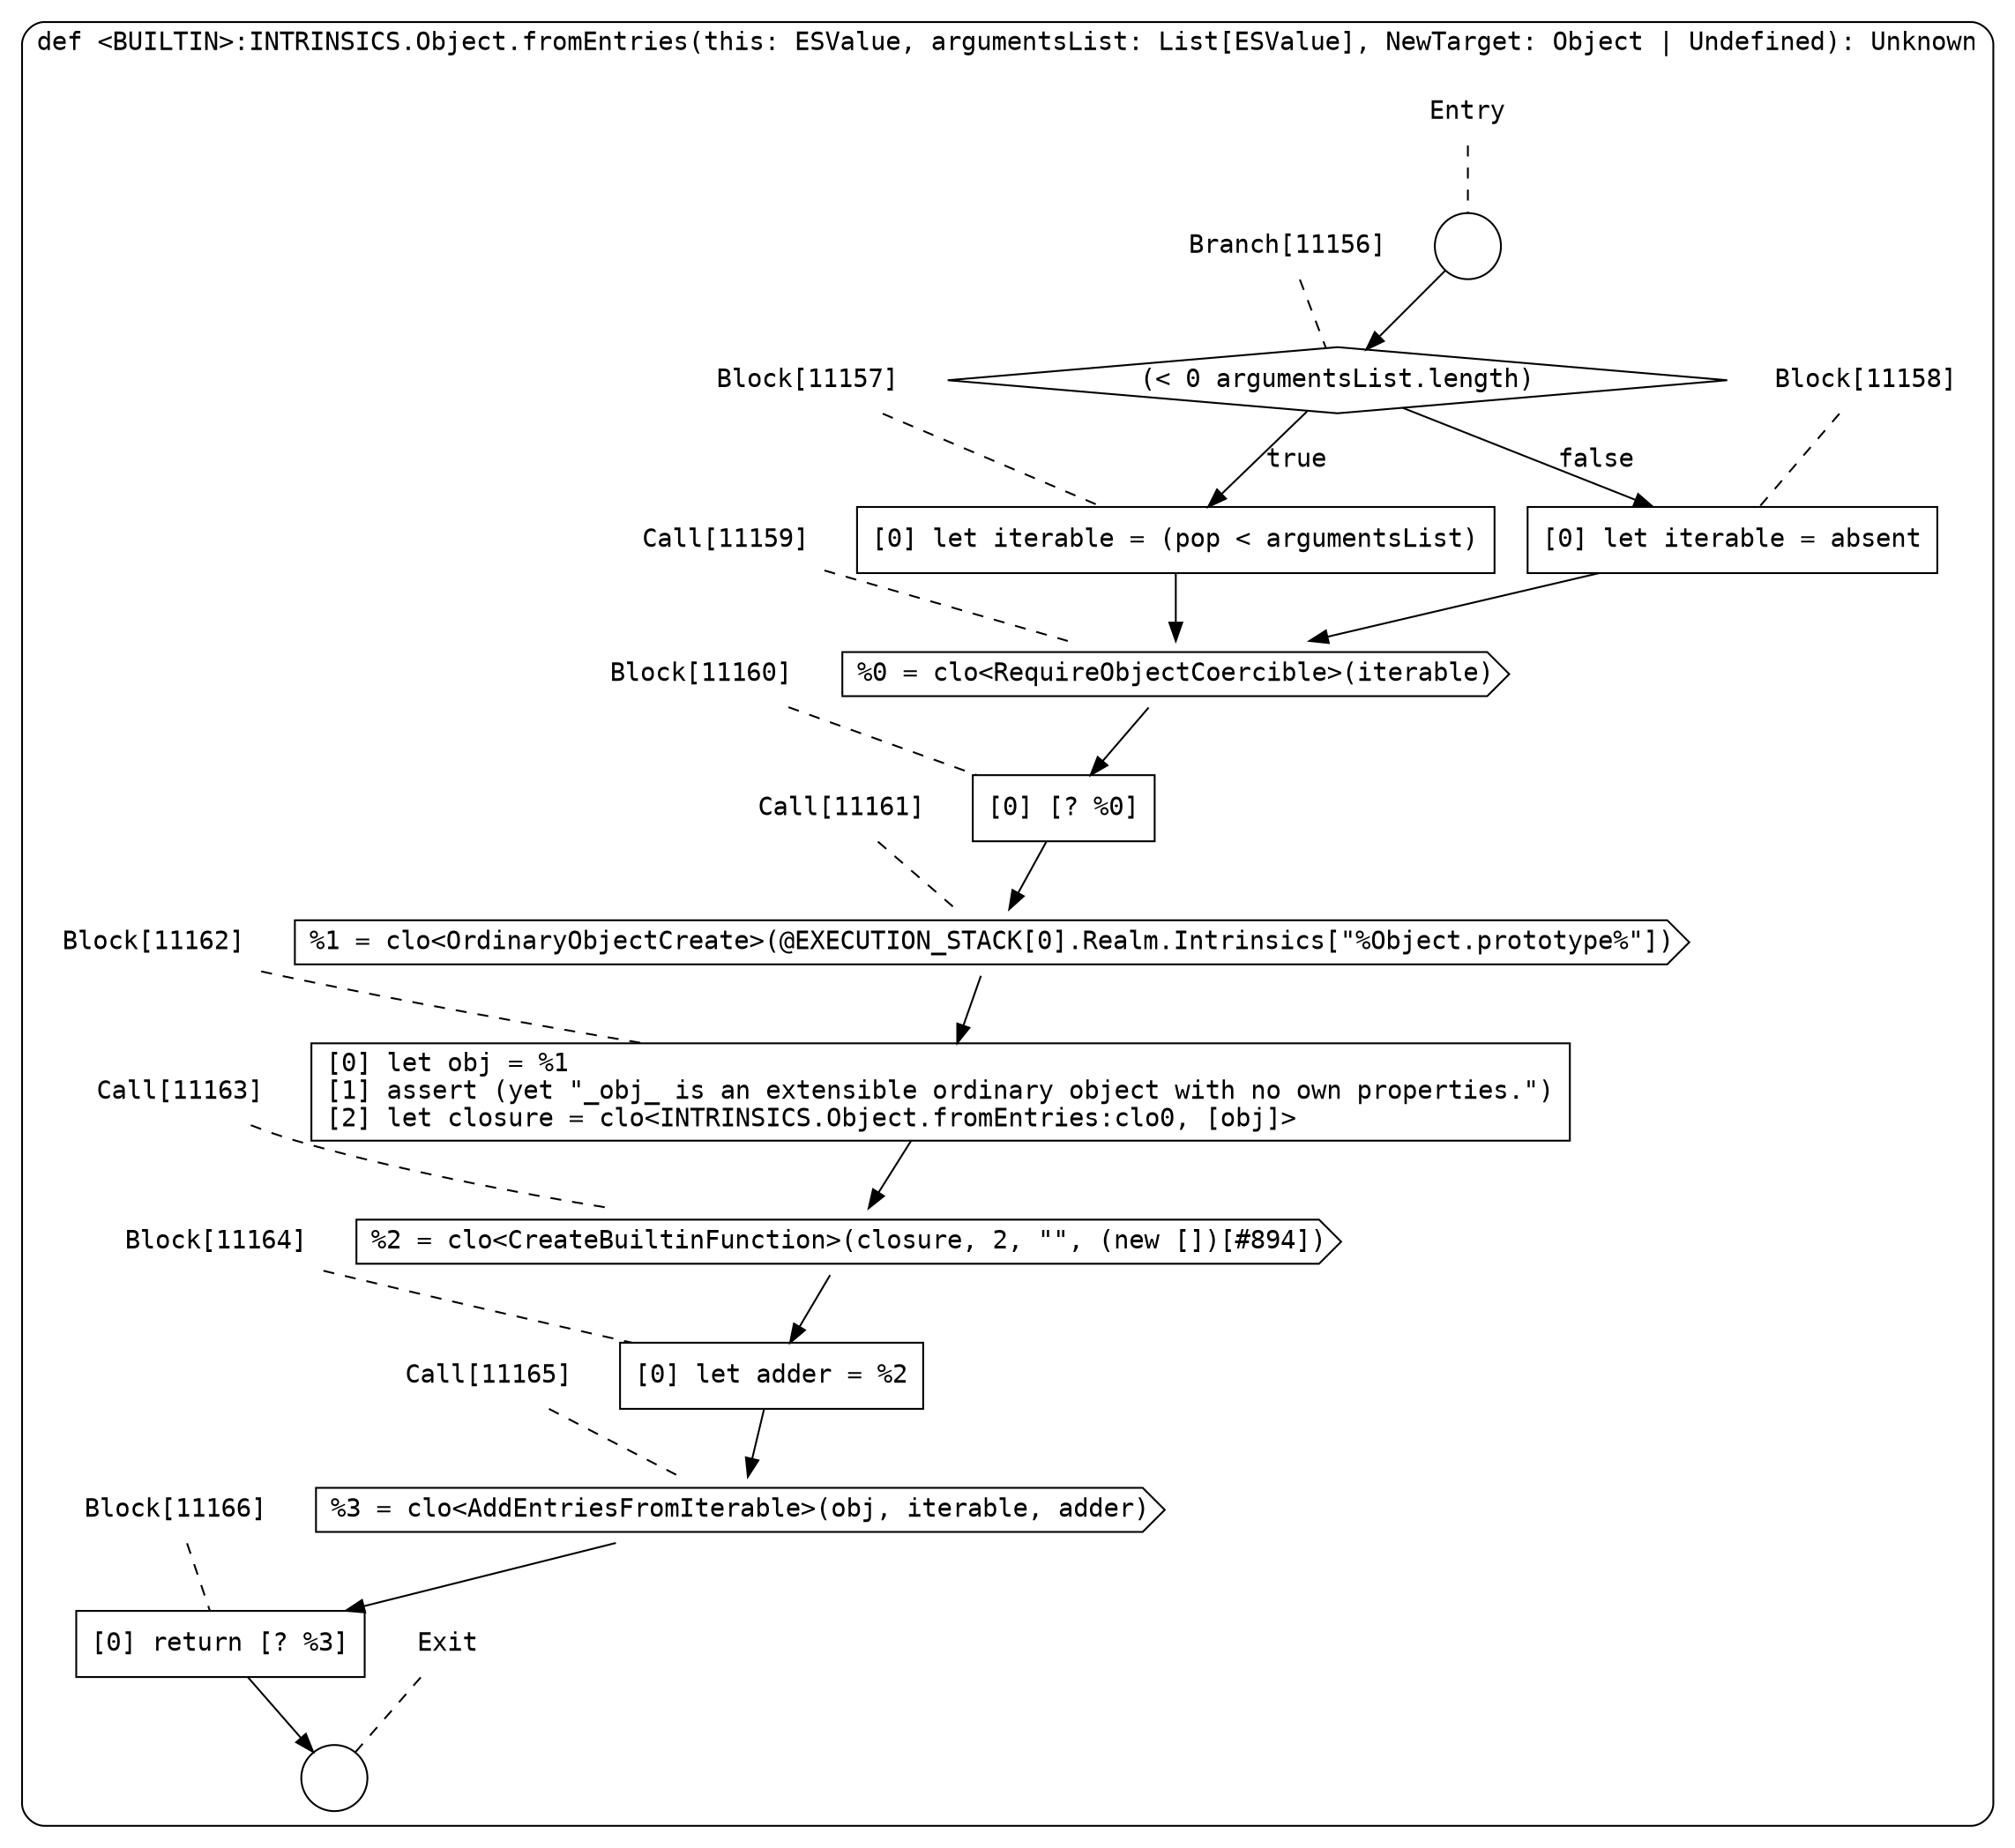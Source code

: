 digraph {
  graph [fontname = "Consolas"]
  node [fontname = "Consolas"]
  edge [fontname = "Consolas"]
  subgraph cluster2004 {
    label = "def <BUILTIN>:INTRINSICS.Object.fromEntries(this: ESValue, argumentsList: List[ESValue], NewTarget: Object | Undefined): Unknown"
    style = rounded
    cluster2004_entry_name [shape=none, label=<<font color="black">Entry</font>>]
    cluster2004_entry_name -> cluster2004_entry [arrowhead=none, color="black", style=dashed]
    cluster2004_entry [shape=circle label=" " color="black" fillcolor="white" style=filled]
    cluster2004_entry -> node11156 [color="black"]
    cluster2004_exit_name [shape=none, label=<<font color="black">Exit</font>>]
    cluster2004_exit_name -> cluster2004_exit [arrowhead=none, color="black", style=dashed]
    cluster2004_exit [shape=circle label=" " color="black" fillcolor="white" style=filled]
    node11156_name [shape=none, label=<<font color="black">Branch[11156]</font>>]
    node11156_name -> node11156 [arrowhead=none, color="black", style=dashed]
    node11156 [shape=diamond, label=<<font color="black">(&lt; 0 argumentsList.length)</font>> color="black" fillcolor="white", style=filled]
    node11156 -> node11157 [label=<<font color="black">true</font>> color="black"]
    node11156 -> node11158 [label=<<font color="black">false</font>> color="black"]
    node11157_name [shape=none, label=<<font color="black">Block[11157]</font>>]
    node11157_name -> node11157 [arrowhead=none, color="black", style=dashed]
    node11157 [shape=box, label=<<font color="black">[0] let iterable = (pop &lt; argumentsList)<BR ALIGN="LEFT"/></font>> color="black" fillcolor="white", style=filled]
    node11157 -> node11159 [color="black"]
    node11158_name [shape=none, label=<<font color="black">Block[11158]</font>>]
    node11158_name -> node11158 [arrowhead=none, color="black", style=dashed]
    node11158 [shape=box, label=<<font color="black">[0] let iterable = absent<BR ALIGN="LEFT"/></font>> color="black" fillcolor="white", style=filled]
    node11158 -> node11159 [color="black"]
    node11159_name [shape=none, label=<<font color="black">Call[11159]</font>>]
    node11159_name -> node11159 [arrowhead=none, color="black", style=dashed]
    node11159 [shape=cds, label=<<font color="black">%0 = clo&lt;RequireObjectCoercible&gt;(iterable)</font>> color="black" fillcolor="white", style=filled]
    node11159 -> node11160 [color="black"]
    node11160_name [shape=none, label=<<font color="black">Block[11160]</font>>]
    node11160_name -> node11160 [arrowhead=none, color="black", style=dashed]
    node11160 [shape=box, label=<<font color="black">[0] [? %0]<BR ALIGN="LEFT"/></font>> color="black" fillcolor="white", style=filled]
    node11160 -> node11161 [color="black"]
    node11161_name [shape=none, label=<<font color="black">Call[11161]</font>>]
    node11161_name -> node11161 [arrowhead=none, color="black", style=dashed]
    node11161 [shape=cds, label=<<font color="black">%1 = clo&lt;OrdinaryObjectCreate&gt;(@EXECUTION_STACK[0].Realm.Intrinsics[&quot;%Object.prototype%&quot;])</font>> color="black" fillcolor="white", style=filled]
    node11161 -> node11162 [color="black"]
    node11162_name [shape=none, label=<<font color="black">Block[11162]</font>>]
    node11162_name -> node11162 [arrowhead=none, color="black", style=dashed]
    node11162 [shape=box, label=<<font color="black">[0] let obj = %1<BR ALIGN="LEFT"/>[1] assert (yet &quot;_obj_ is an extensible ordinary object with no own properties.&quot;)<BR ALIGN="LEFT"/>[2] let closure = clo&lt;INTRINSICS.Object.fromEntries:clo0, [obj]&gt;<BR ALIGN="LEFT"/></font>> color="black" fillcolor="white", style=filled]
    node11162 -> node11163 [color="black"]
    node11163_name [shape=none, label=<<font color="black">Call[11163]</font>>]
    node11163_name -> node11163 [arrowhead=none, color="black", style=dashed]
    node11163 [shape=cds, label=<<font color="black">%2 = clo&lt;CreateBuiltinFunction&gt;(closure, 2, &quot;&quot;, (new [])[#894])</font>> color="black" fillcolor="white", style=filled]
    node11163 -> node11164 [color="black"]
    node11164_name [shape=none, label=<<font color="black">Block[11164]</font>>]
    node11164_name -> node11164 [arrowhead=none, color="black", style=dashed]
    node11164 [shape=box, label=<<font color="black">[0] let adder = %2<BR ALIGN="LEFT"/></font>> color="black" fillcolor="white", style=filled]
    node11164 -> node11165 [color="black"]
    node11165_name [shape=none, label=<<font color="black">Call[11165]</font>>]
    node11165_name -> node11165 [arrowhead=none, color="black", style=dashed]
    node11165 [shape=cds, label=<<font color="black">%3 = clo&lt;AddEntriesFromIterable&gt;(obj, iterable, adder)</font>> color="black" fillcolor="white", style=filled]
    node11165 -> node11166 [color="black"]
    node11166_name [shape=none, label=<<font color="black">Block[11166]</font>>]
    node11166_name -> node11166 [arrowhead=none, color="black", style=dashed]
    node11166 [shape=box, label=<<font color="black">[0] return [? %3]<BR ALIGN="LEFT"/></font>> color="black" fillcolor="white", style=filled]
    node11166 -> cluster2004_exit [color="black"]
  }
}